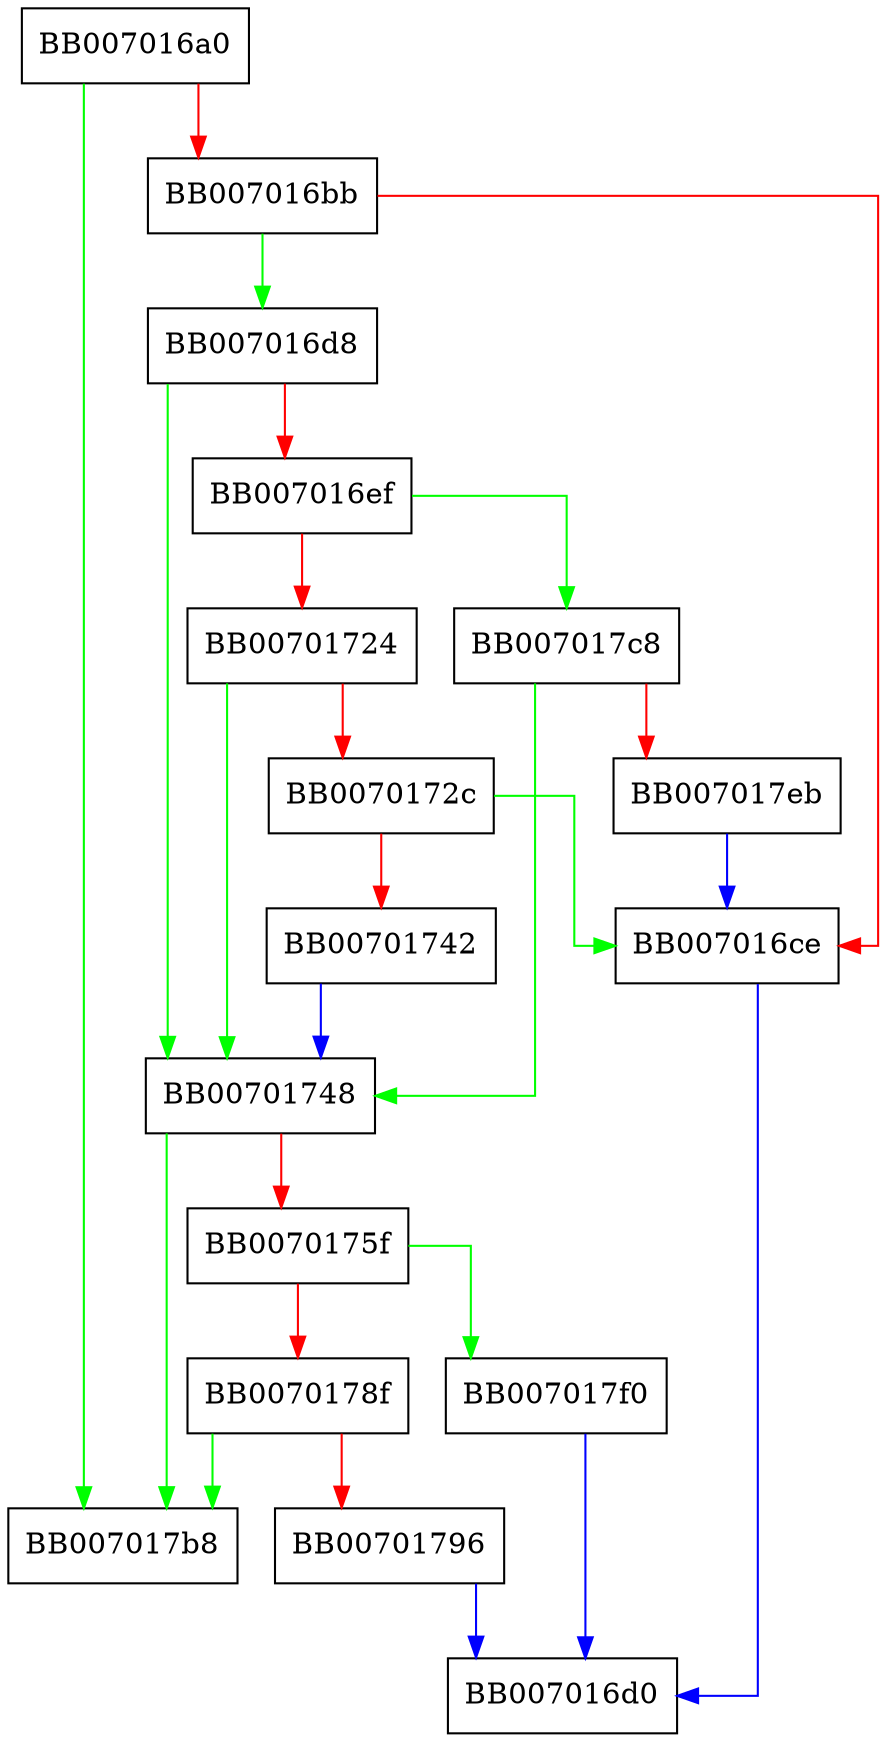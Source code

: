 digraph kdf_pvk_set_ctx_params {
  node [shape="box"];
  graph [splines=ortho];
  BB007016a0 -> BB007017b8 [color="green"];
  BB007016a0 -> BB007016bb [color="red"];
  BB007016bb -> BB007016d8 [color="green"];
  BB007016bb -> BB007016ce [color="red"];
  BB007016ce -> BB007016d0 [color="blue"];
  BB007016d8 -> BB00701748 [color="green"];
  BB007016d8 -> BB007016ef [color="red"];
  BB007016ef -> BB007017c8 [color="green"];
  BB007016ef -> BB00701724 [color="red"];
  BB00701724 -> BB00701748 [color="green"];
  BB00701724 -> BB0070172c [color="red"];
  BB0070172c -> BB007016ce [color="green"];
  BB0070172c -> BB00701742 [color="red"];
  BB00701742 -> BB00701748 [color="blue"];
  BB00701748 -> BB007017b8 [color="green"];
  BB00701748 -> BB0070175f [color="red"];
  BB0070175f -> BB007017f0 [color="green"];
  BB0070175f -> BB0070178f [color="red"];
  BB0070178f -> BB007017b8 [color="green"];
  BB0070178f -> BB00701796 [color="red"];
  BB00701796 -> BB007016d0 [color="blue"];
  BB007017c8 -> BB00701748 [color="green"];
  BB007017c8 -> BB007017eb [color="red"];
  BB007017eb -> BB007016ce [color="blue"];
  BB007017f0 -> BB007016d0 [color="blue"];
}